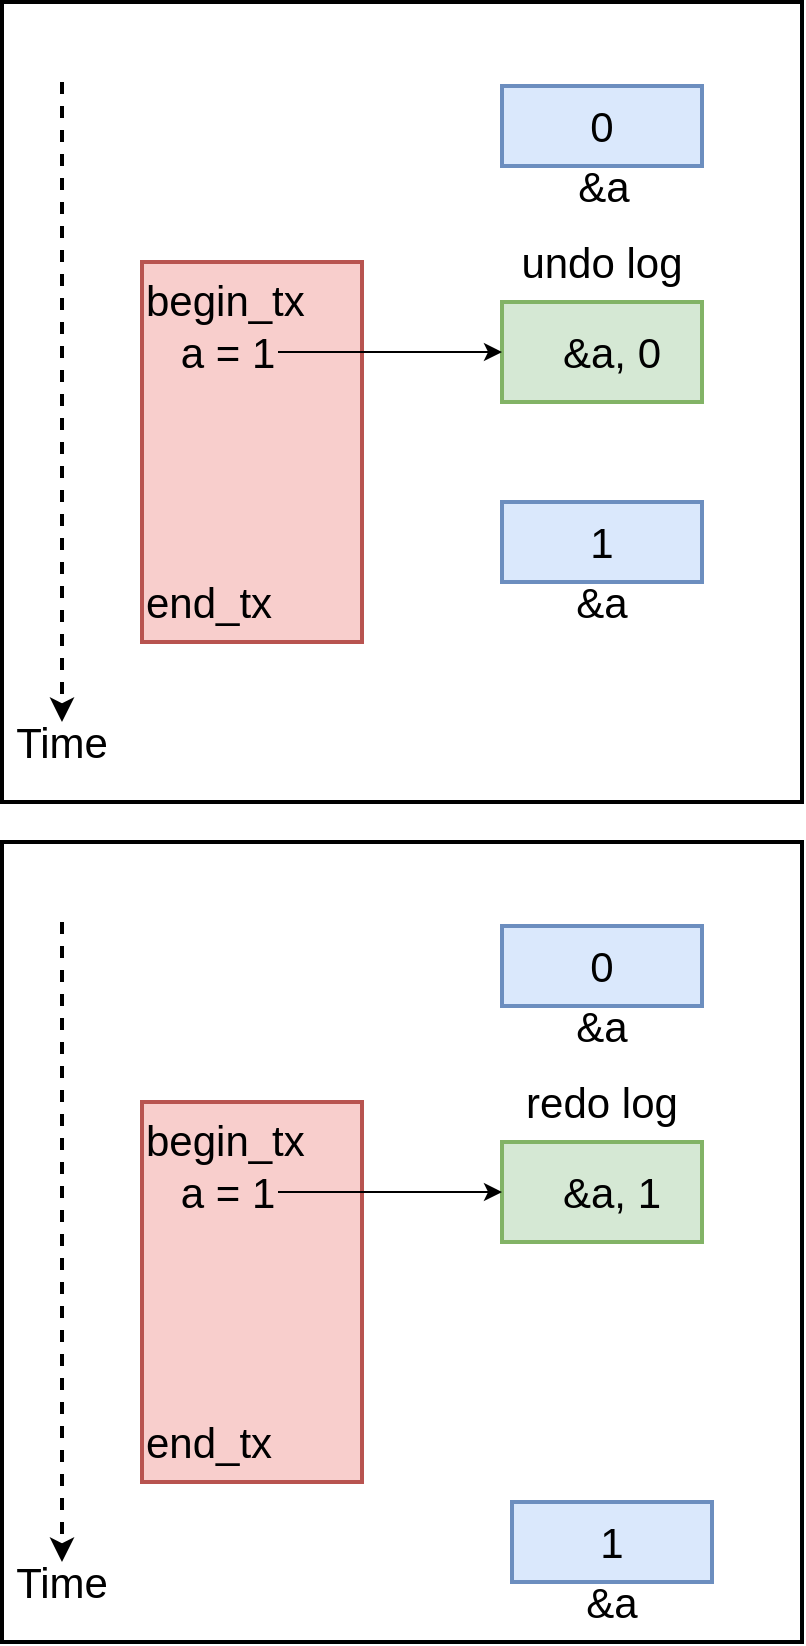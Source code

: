 <mxfile version="14.6.11" type="github">
  <diagram id="4dlnrqKyph9Nnh0UXESW" name="Page-1">
    <mxGraphModel dx="1350" dy="810" grid="1" gridSize="10" guides="1" tooltips="1" connect="1" arrows="1" fold="1" page="1" pageScale="1" pageWidth="827" pageHeight="1169" math="0" shadow="0">
      <root>
        <mxCell id="0" />
        <mxCell id="1" parent="0" />
        <mxCell id="loAqNdU8JJQzgeKkbSfA-40" value="" style="whiteSpace=wrap;html=1;aspect=fixed;fontSize=21;strokeWidth=2;align=left;" vertex="1" parent="1">
          <mxGeometry x="200" y="50" width="400" height="400" as="geometry" />
        </mxCell>
        <mxCell id="loAqNdU8JJQzgeKkbSfA-1" value="" style="rounded=0;whiteSpace=wrap;html=1;fillColor=#d5e8d4;strokeColor=#82b366;strokeWidth=2;" vertex="1" parent="1">
          <mxGeometry x="450" y="200" width="100" height="50" as="geometry" />
        </mxCell>
        <mxCell id="loAqNdU8JJQzgeKkbSfA-2" value="begin_tx&lt;br style=&quot;font-size: 21px&quot;&gt;&amp;nbsp;&lt;br&gt;&lt;br&gt;&lt;br&gt;&lt;br&gt;&lt;br&gt;&lt;span&gt;end_tx&lt;/span&gt;" style="text;html=1;fillColor=#f8cecc;align=left;verticalAlign=top;whiteSpace=wrap;rounded=0;fontSize=21;strokeWidth=2;strokeColor=#b85450;" vertex="1" parent="1">
          <mxGeometry x="270" y="180" width="110" height="190" as="geometry" />
        </mxCell>
        <mxCell id="loAqNdU8JJQzgeKkbSfA-13" value="&amp;amp;a" style="text;html=1;strokeColor=none;fillColor=none;align=center;verticalAlign=middle;whiteSpace=wrap;rounded=0;fontSize=21;" vertex="1" parent="1">
          <mxGeometry x="481" y="132" width="40" height="20" as="geometry" />
        </mxCell>
        <mxCell id="loAqNdU8JJQzgeKkbSfA-15" value="" style="endArrow=classic;html=1;fontSize=21;strokeWidth=2;dashed=1;" edge="1" parent="1" target="loAqNdU8JJQzgeKkbSfA-25">
          <mxGeometry width="50" height="50" relative="1" as="geometry">
            <mxPoint x="230" y="90" as="sourcePoint" />
            <mxPoint x="230" y="420" as="targetPoint" />
          </mxGeometry>
        </mxCell>
        <mxCell id="loAqNdU8JJQzgeKkbSfA-17" value="&amp;amp;a, 0" style="text;html=1;strokeColor=none;fillColor=none;align=center;verticalAlign=middle;whiteSpace=wrap;rounded=0;fontSize=21;" vertex="1" parent="1">
          <mxGeometry x="450" y="215" width="110" height="20" as="geometry" />
        </mxCell>
        <mxCell id="loAqNdU8JJQzgeKkbSfA-21" value="1" style="rounded=0;whiteSpace=wrap;html=1;fontSize=21;fillColor=#dae8fc;strokeColor=#6c8ebf;strokeWidth=2;" vertex="1" parent="1">
          <mxGeometry x="450" y="300" width="100" height="40" as="geometry" />
        </mxCell>
        <mxCell id="loAqNdU8JJQzgeKkbSfA-22" value="&amp;amp;a" style="text;html=1;strokeColor=none;fillColor=none;align=center;verticalAlign=middle;whiteSpace=wrap;rounded=0;fontSize=21;" vertex="1" parent="1">
          <mxGeometry x="480" y="340" width="40" height="20" as="geometry" />
        </mxCell>
        <mxCell id="loAqNdU8JJQzgeKkbSfA-23" value="0" style="rounded=0;whiteSpace=wrap;html=1;fontSize=21;strokeWidth=2;fillColor=#dae8fc;strokeColor=#6c8ebf;" vertex="1" parent="1">
          <mxGeometry x="450" y="92" width="100" height="40" as="geometry" />
        </mxCell>
        <mxCell id="loAqNdU8JJQzgeKkbSfA-24" value="undo log" style="text;html=1;strokeColor=none;fillColor=none;align=center;verticalAlign=middle;whiteSpace=wrap;rounded=0;fontSize=21;" vertex="1" parent="1">
          <mxGeometry x="450" y="170" width="100" height="20" as="geometry" />
        </mxCell>
        <mxCell id="loAqNdU8JJQzgeKkbSfA-25" value="Time" style="text;html=1;strokeColor=none;fillColor=none;align=center;verticalAlign=middle;whiteSpace=wrap;rounded=0;fontSize=21;" vertex="1" parent="1">
          <mxGeometry x="210" y="410" width="40" height="20" as="geometry" />
        </mxCell>
        <mxCell id="loAqNdU8JJQzgeKkbSfA-28" style="edgeStyle=orthogonalEdgeStyle;rounded=0;orthogonalLoop=1;jettySize=auto;html=1;entryX=0;entryY=0.5;entryDx=0;entryDy=0;fontSize=21;" edge="1" parent="1" source="loAqNdU8JJQzgeKkbSfA-27" target="loAqNdU8JJQzgeKkbSfA-17">
          <mxGeometry relative="1" as="geometry" />
        </mxCell>
        <mxCell id="loAqNdU8JJQzgeKkbSfA-27" value="a = 1" style="text;html=1;strokeColor=none;fillColor=none;align=center;verticalAlign=middle;whiteSpace=wrap;rounded=0;fontSize=21;" vertex="1" parent="1">
          <mxGeometry x="288" y="215" width="50" height="20" as="geometry" />
        </mxCell>
        <mxCell id="loAqNdU8JJQzgeKkbSfA-54" value="" style="whiteSpace=wrap;html=1;aspect=fixed;fontSize=21;strokeWidth=2;align=left;" vertex="1" parent="1">
          <mxGeometry x="200" y="470" width="400" height="400" as="geometry" />
        </mxCell>
        <mxCell id="loAqNdU8JJQzgeKkbSfA-55" value="" style="rounded=0;whiteSpace=wrap;html=1;fillColor=#d5e8d4;strokeColor=#82b366;strokeWidth=2;" vertex="1" parent="1">
          <mxGeometry x="450" y="620" width="100" height="50" as="geometry" />
        </mxCell>
        <mxCell id="loAqNdU8JJQzgeKkbSfA-56" value="begin_tx&lt;br style=&quot;font-size: 21px&quot;&gt;&amp;nbsp;&lt;br&gt;&lt;br&gt;&lt;br&gt;&lt;br&gt;&lt;br&gt;&lt;span&gt;end_tx&lt;/span&gt;" style="text;html=1;fillColor=#f8cecc;align=left;verticalAlign=top;whiteSpace=wrap;rounded=0;fontSize=21;strokeWidth=2;strokeColor=#b85450;" vertex="1" parent="1">
          <mxGeometry x="270" y="600" width="110" height="190" as="geometry" />
        </mxCell>
        <mxCell id="loAqNdU8JJQzgeKkbSfA-57" value="&amp;amp;a" style="text;html=1;strokeColor=none;fillColor=none;align=center;verticalAlign=middle;whiteSpace=wrap;rounded=0;fontSize=21;" vertex="1" parent="1">
          <mxGeometry x="480" y="552" width="40" height="20" as="geometry" />
        </mxCell>
        <mxCell id="loAqNdU8JJQzgeKkbSfA-58" value="" style="endArrow=classic;html=1;fontSize=21;strokeWidth=2;dashed=1;" edge="1" parent="1" target="loAqNdU8JJQzgeKkbSfA-64">
          <mxGeometry width="50" height="50" relative="1" as="geometry">
            <mxPoint x="230" y="510" as="sourcePoint" />
            <mxPoint x="230" y="840" as="targetPoint" />
          </mxGeometry>
        </mxCell>
        <mxCell id="loAqNdU8JJQzgeKkbSfA-59" value="&amp;amp;a, 1" style="text;html=1;strokeColor=none;fillColor=none;align=center;verticalAlign=middle;whiteSpace=wrap;rounded=0;fontSize=21;" vertex="1" parent="1">
          <mxGeometry x="450" y="635" width="110" height="20" as="geometry" />
        </mxCell>
        <mxCell id="loAqNdU8JJQzgeKkbSfA-62" value="0" style="rounded=0;whiteSpace=wrap;html=1;fontSize=21;strokeWidth=2;fillColor=#dae8fc;strokeColor=#6c8ebf;" vertex="1" parent="1">
          <mxGeometry x="450" y="512" width="100" height="40" as="geometry" />
        </mxCell>
        <mxCell id="loAqNdU8JJQzgeKkbSfA-63" value="redo log" style="text;html=1;strokeColor=none;fillColor=none;align=center;verticalAlign=middle;whiteSpace=wrap;rounded=0;fontSize=21;" vertex="1" parent="1">
          <mxGeometry x="450" y="590" width="100" height="20" as="geometry" />
        </mxCell>
        <mxCell id="loAqNdU8JJQzgeKkbSfA-64" value="Time" style="text;html=1;strokeColor=none;fillColor=none;align=center;verticalAlign=middle;whiteSpace=wrap;rounded=0;fontSize=21;" vertex="1" parent="1">
          <mxGeometry x="210" y="830" width="40" height="20" as="geometry" />
        </mxCell>
        <mxCell id="loAqNdU8JJQzgeKkbSfA-65" style="edgeStyle=orthogonalEdgeStyle;rounded=0;orthogonalLoop=1;jettySize=auto;html=1;entryX=0;entryY=0.5;entryDx=0;entryDy=0;fontSize=21;" edge="1" parent="1" source="loAqNdU8JJQzgeKkbSfA-66" target="loAqNdU8JJQzgeKkbSfA-59">
          <mxGeometry relative="1" as="geometry" />
        </mxCell>
        <mxCell id="loAqNdU8JJQzgeKkbSfA-66" value="a = 1" style="text;html=1;strokeColor=none;fillColor=none;align=center;verticalAlign=middle;whiteSpace=wrap;rounded=0;fontSize=21;" vertex="1" parent="1">
          <mxGeometry x="288" y="635" width="50" height="20" as="geometry" />
        </mxCell>
        <mxCell id="loAqNdU8JJQzgeKkbSfA-67" value="1" style="rounded=0;whiteSpace=wrap;html=1;fontSize=21;fillColor=#dae8fc;strokeColor=#6c8ebf;strokeWidth=2;" vertex="1" parent="1">
          <mxGeometry x="455" y="800" width="100" height="40" as="geometry" />
        </mxCell>
        <mxCell id="loAqNdU8JJQzgeKkbSfA-68" value="&amp;amp;a" style="text;html=1;strokeColor=none;fillColor=none;align=center;verticalAlign=middle;whiteSpace=wrap;rounded=0;fontSize=21;" vertex="1" parent="1">
          <mxGeometry x="485" y="840" width="40" height="20" as="geometry" />
        </mxCell>
      </root>
    </mxGraphModel>
  </diagram>
</mxfile>
